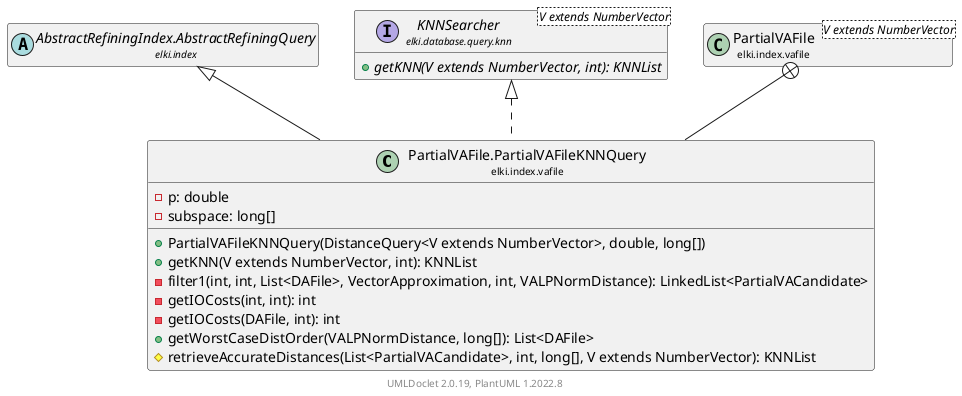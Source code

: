 @startuml
    remove .*\.(Instance|Par|Parameterizer|Factory)$
    set namespaceSeparator none
    hide empty fields
    hide empty methods

    class "<size:14>PartialVAFile.PartialVAFileKNNQuery\n<size:10>elki.index.vafile" as elki.index.vafile.PartialVAFile.PartialVAFileKNNQuery [[PartialVAFile.PartialVAFileKNNQuery.html]] {
        -p: double
        -subspace: long[]
        +PartialVAFileKNNQuery(DistanceQuery<V extends NumberVector>, double, long[])
        +getKNN(V extends NumberVector, int): KNNList
        -filter1(int, int, List<DAFile>, VectorApproximation, int, VALPNormDistance): LinkedList<PartialVACandidate>
        -getIOCosts(int, int): int
        -getIOCosts(DAFile, int): int
        +getWorstCaseDistOrder(VALPNormDistance, long[]): List<DAFile>
        #retrieveAccurateDistances(List<PartialVACandidate>, int, long[], V extends NumberVector): KNNList
    }

    abstract class "<size:14>AbstractRefiningIndex.AbstractRefiningQuery\n<size:10>elki.index" as elki.index.AbstractRefiningIndex.AbstractRefiningQuery [[../AbstractRefiningIndex.AbstractRefiningQuery.html]]
    interface "<size:14>KNNSearcher\n<size:10>elki.database.query.knn" as elki.database.query.knn.KNNSearcher<V extends NumberVector> [[../../database/query/knn/KNNSearcher.html]] {
        {abstract} +getKNN(V extends NumberVector, int): KNNList
    }
    class "<size:14>PartialVAFile\n<size:10>elki.index.vafile" as elki.index.vafile.PartialVAFile<V extends NumberVector> [[PartialVAFile.html]]

    elki.index.AbstractRefiningIndex.AbstractRefiningQuery <|-- elki.index.vafile.PartialVAFile.PartialVAFileKNNQuery
    elki.database.query.knn.KNNSearcher <|.. elki.index.vafile.PartialVAFile.PartialVAFileKNNQuery
    elki.index.vafile.PartialVAFile +-- elki.index.vafile.PartialVAFile.PartialVAFileKNNQuery

    center footer UMLDoclet 2.0.19, PlantUML 1.2022.8
@enduml
